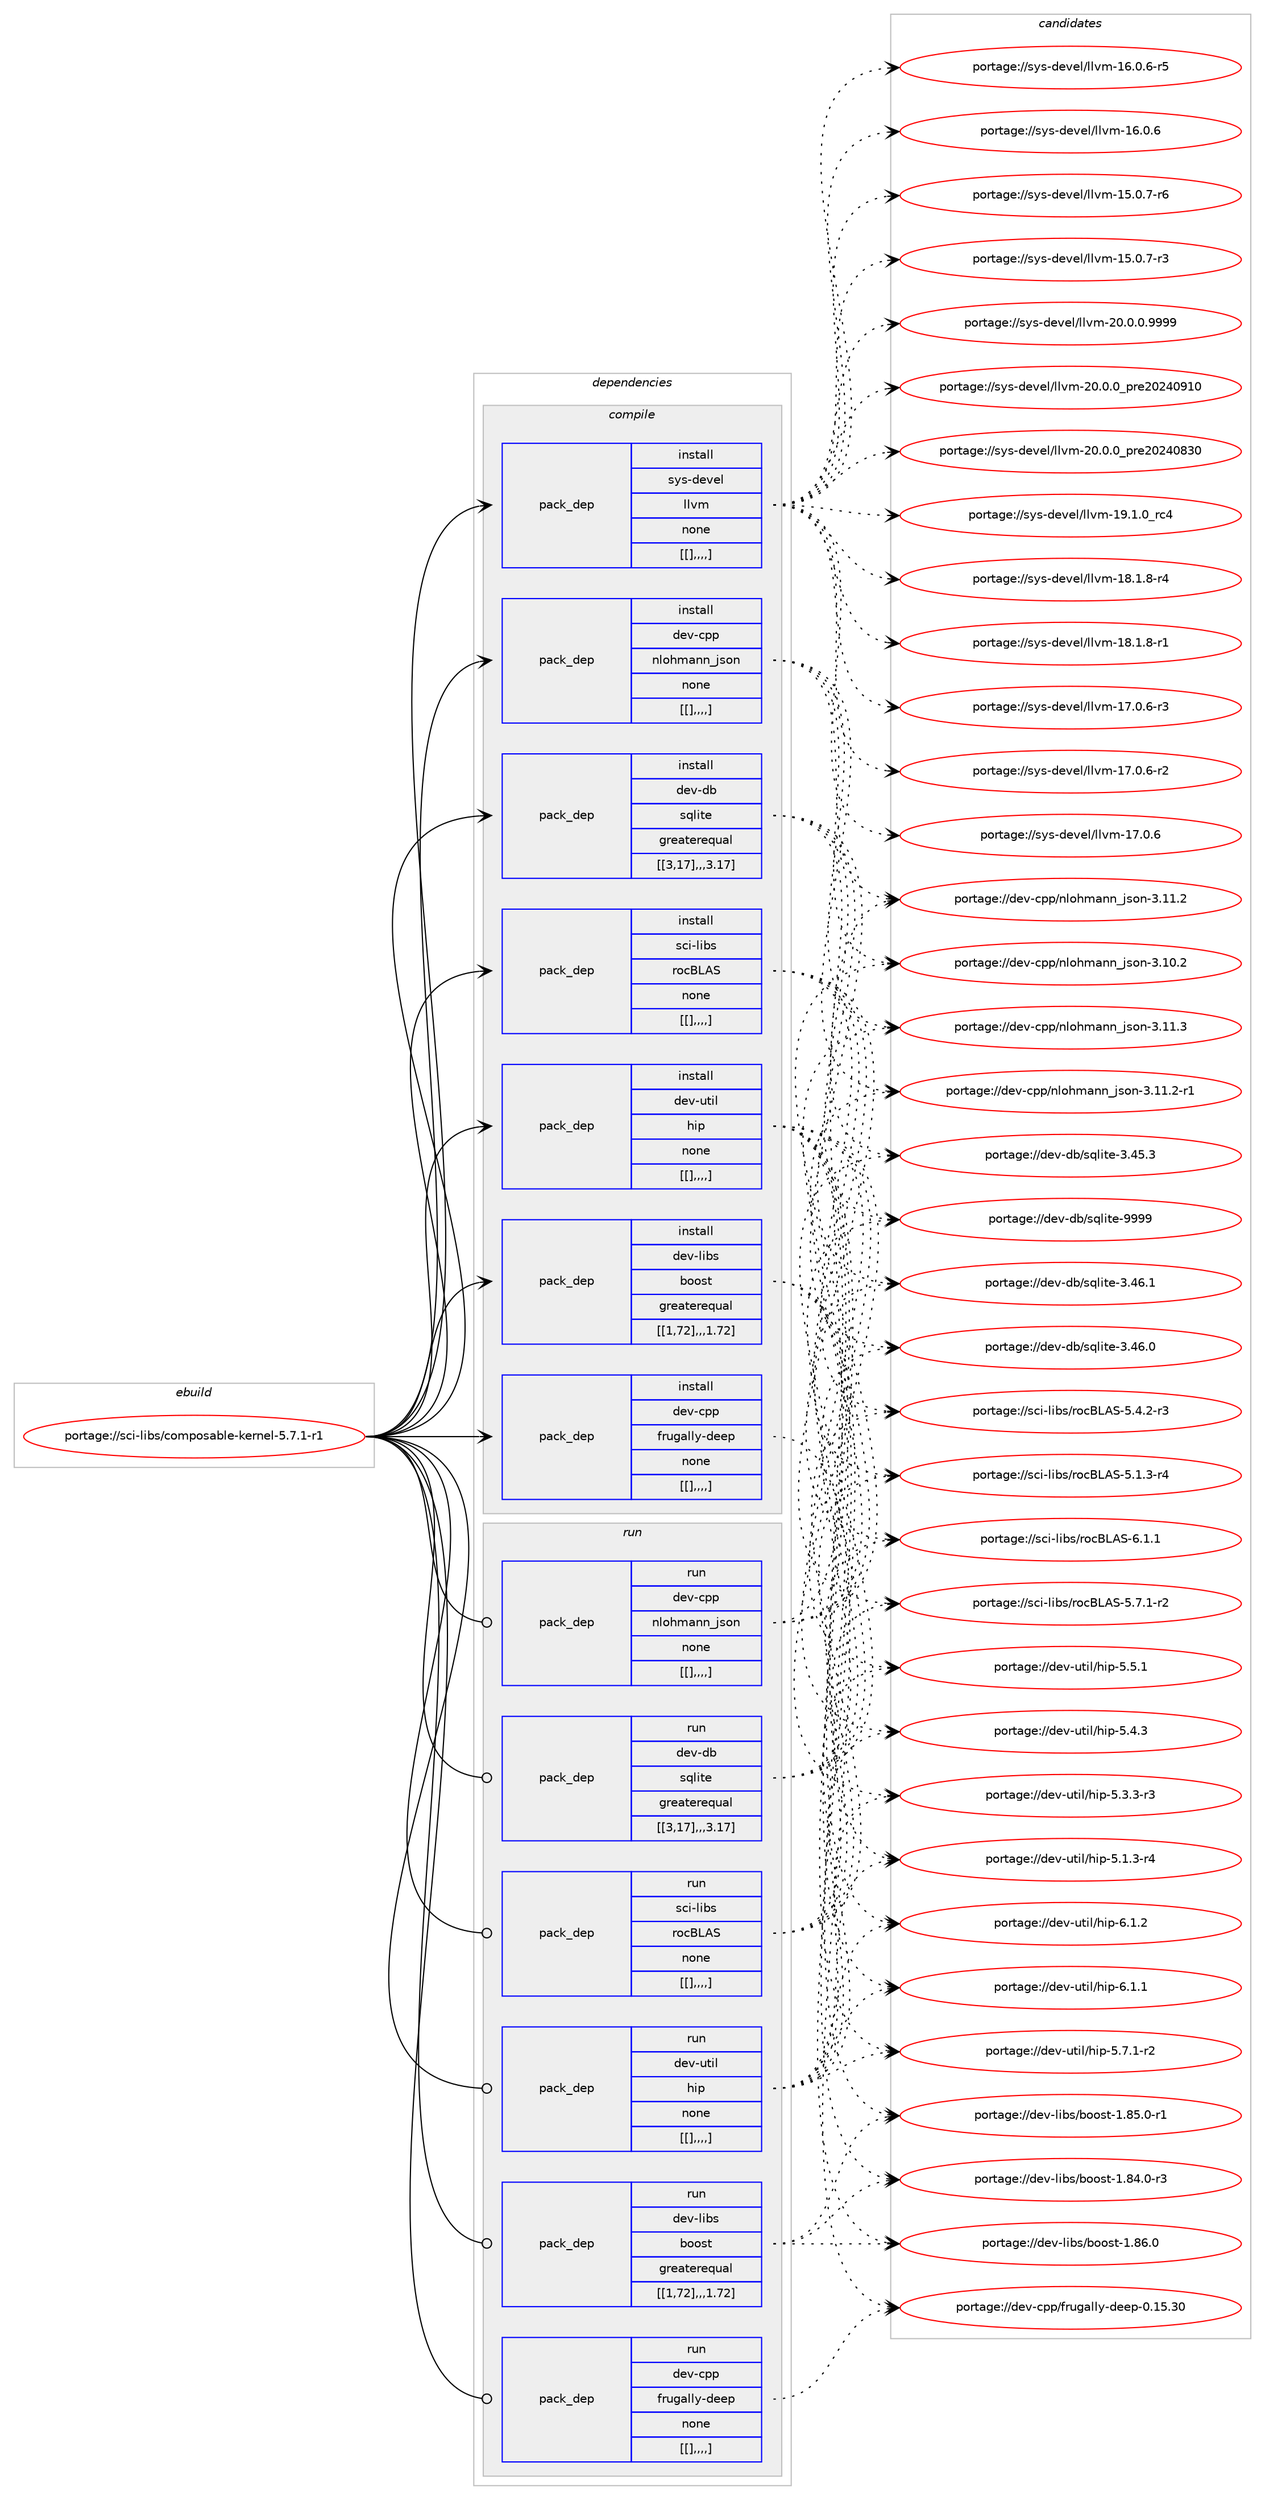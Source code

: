 digraph prolog {

# *************
# Graph options
# *************

newrank=true;
concentrate=true;
compound=true;
graph [rankdir=LR,fontname=Helvetica,fontsize=10,ranksep=1.5];#, ranksep=2.5, nodesep=0.2];
edge  [arrowhead=vee];
node  [fontname=Helvetica,fontsize=10];

# **********
# The ebuild
# **********

subgraph cluster_leftcol {
color=gray;
label=<<i>ebuild</i>>;
id [label="portage://sci-libs/composable-kernel-5.7.1-r1", color=red, width=4, href="../sci-libs/composable-kernel-5.7.1-r1.svg"];
}

# ****************
# The dependencies
# ****************

subgraph cluster_midcol {
color=gray;
label=<<i>dependencies</i>>;
subgraph cluster_compile {
fillcolor="#eeeeee";
style=filled;
label=<<i>compile</i>>;
subgraph pack303817 {
dependency416386 [label=<<TABLE BORDER="0" CELLBORDER="1" CELLSPACING="0" CELLPADDING="4" WIDTH="220"><TR><TD ROWSPAN="6" CELLPADDING="30">pack_dep</TD></TR><TR><TD WIDTH="110">install</TD></TR><TR><TD>dev-cpp</TD></TR><TR><TD>frugally-deep</TD></TR><TR><TD>none</TD></TR><TR><TD>[[],,,,]</TD></TR></TABLE>>, shape=none, color=blue];
}
id:e -> dependency416386:w [weight=20,style="solid",arrowhead="vee"];
subgraph pack303818 {
dependency416387 [label=<<TABLE BORDER="0" CELLBORDER="1" CELLSPACING="0" CELLPADDING="4" WIDTH="220"><TR><TD ROWSPAN="6" CELLPADDING="30">pack_dep</TD></TR><TR><TD WIDTH="110">install</TD></TR><TR><TD>dev-cpp</TD></TR><TR><TD>nlohmann_json</TD></TR><TR><TD>none</TD></TR><TR><TD>[[],,,,]</TD></TR></TABLE>>, shape=none, color=blue];
}
id:e -> dependency416387:w [weight=20,style="solid",arrowhead="vee"];
subgraph pack303819 {
dependency416388 [label=<<TABLE BORDER="0" CELLBORDER="1" CELLSPACING="0" CELLPADDING="4" WIDTH="220"><TR><TD ROWSPAN="6" CELLPADDING="30">pack_dep</TD></TR><TR><TD WIDTH="110">install</TD></TR><TR><TD>dev-db</TD></TR><TR><TD>sqlite</TD></TR><TR><TD>greaterequal</TD></TR><TR><TD>[[3,17],,,3.17]</TD></TR></TABLE>>, shape=none, color=blue];
}
id:e -> dependency416388:w [weight=20,style="solid",arrowhead="vee"];
subgraph pack303820 {
dependency416389 [label=<<TABLE BORDER="0" CELLBORDER="1" CELLSPACING="0" CELLPADDING="4" WIDTH="220"><TR><TD ROWSPAN="6" CELLPADDING="30">pack_dep</TD></TR><TR><TD WIDTH="110">install</TD></TR><TR><TD>dev-libs</TD></TR><TR><TD>boost</TD></TR><TR><TD>greaterequal</TD></TR><TR><TD>[[1,72],,,1.72]</TD></TR></TABLE>>, shape=none, color=blue];
}
id:e -> dependency416389:w [weight=20,style="solid",arrowhead="vee"];
subgraph pack303821 {
dependency416390 [label=<<TABLE BORDER="0" CELLBORDER="1" CELLSPACING="0" CELLPADDING="4" WIDTH="220"><TR><TD ROWSPAN="6" CELLPADDING="30">pack_dep</TD></TR><TR><TD WIDTH="110">install</TD></TR><TR><TD>dev-util</TD></TR><TR><TD>hip</TD></TR><TR><TD>none</TD></TR><TR><TD>[[],,,,]</TD></TR></TABLE>>, shape=none, color=blue];
}
id:e -> dependency416390:w [weight=20,style="solid",arrowhead="vee"];
subgraph pack303822 {
dependency416391 [label=<<TABLE BORDER="0" CELLBORDER="1" CELLSPACING="0" CELLPADDING="4" WIDTH="220"><TR><TD ROWSPAN="6" CELLPADDING="30">pack_dep</TD></TR><TR><TD WIDTH="110">install</TD></TR><TR><TD>sci-libs</TD></TR><TR><TD>rocBLAS</TD></TR><TR><TD>none</TD></TR><TR><TD>[[],,,,]</TD></TR></TABLE>>, shape=none, color=blue];
}
id:e -> dependency416391:w [weight=20,style="solid",arrowhead="vee"];
subgraph pack303823 {
dependency416392 [label=<<TABLE BORDER="0" CELLBORDER="1" CELLSPACING="0" CELLPADDING="4" WIDTH="220"><TR><TD ROWSPAN="6" CELLPADDING="30">pack_dep</TD></TR><TR><TD WIDTH="110">install</TD></TR><TR><TD>sys-devel</TD></TR><TR><TD>llvm</TD></TR><TR><TD>none</TD></TR><TR><TD>[[],,,,]</TD></TR></TABLE>>, shape=none, color=blue];
}
id:e -> dependency416392:w [weight=20,style="solid",arrowhead="vee"];
}
subgraph cluster_compileandrun {
fillcolor="#eeeeee";
style=filled;
label=<<i>compile and run</i>>;
}
subgraph cluster_run {
fillcolor="#eeeeee";
style=filled;
label=<<i>run</i>>;
subgraph pack303824 {
dependency416393 [label=<<TABLE BORDER="0" CELLBORDER="1" CELLSPACING="0" CELLPADDING="4" WIDTH="220"><TR><TD ROWSPAN="6" CELLPADDING="30">pack_dep</TD></TR><TR><TD WIDTH="110">run</TD></TR><TR><TD>dev-cpp</TD></TR><TR><TD>frugally-deep</TD></TR><TR><TD>none</TD></TR><TR><TD>[[],,,,]</TD></TR></TABLE>>, shape=none, color=blue];
}
id:e -> dependency416393:w [weight=20,style="solid",arrowhead="odot"];
subgraph pack303825 {
dependency416394 [label=<<TABLE BORDER="0" CELLBORDER="1" CELLSPACING="0" CELLPADDING="4" WIDTH="220"><TR><TD ROWSPAN="6" CELLPADDING="30">pack_dep</TD></TR><TR><TD WIDTH="110">run</TD></TR><TR><TD>dev-cpp</TD></TR><TR><TD>nlohmann_json</TD></TR><TR><TD>none</TD></TR><TR><TD>[[],,,,]</TD></TR></TABLE>>, shape=none, color=blue];
}
id:e -> dependency416394:w [weight=20,style="solid",arrowhead="odot"];
subgraph pack303826 {
dependency416395 [label=<<TABLE BORDER="0" CELLBORDER="1" CELLSPACING="0" CELLPADDING="4" WIDTH="220"><TR><TD ROWSPAN="6" CELLPADDING="30">pack_dep</TD></TR><TR><TD WIDTH="110">run</TD></TR><TR><TD>dev-db</TD></TR><TR><TD>sqlite</TD></TR><TR><TD>greaterequal</TD></TR><TR><TD>[[3,17],,,3.17]</TD></TR></TABLE>>, shape=none, color=blue];
}
id:e -> dependency416395:w [weight=20,style="solid",arrowhead="odot"];
subgraph pack303827 {
dependency416396 [label=<<TABLE BORDER="0" CELLBORDER="1" CELLSPACING="0" CELLPADDING="4" WIDTH="220"><TR><TD ROWSPAN="6" CELLPADDING="30">pack_dep</TD></TR><TR><TD WIDTH="110">run</TD></TR><TR><TD>dev-libs</TD></TR><TR><TD>boost</TD></TR><TR><TD>greaterequal</TD></TR><TR><TD>[[1,72],,,1.72]</TD></TR></TABLE>>, shape=none, color=blue];
}
id:e -> dependency416396:w [weight=20,style="solid",arrowhead="odot"];
subgraph pack303828 {
dependency416397 [label=<<TABLE BORDER="0" CELLBORDER="1" CELLSPACING="0" CELLPADDING="4" WIDTH="220"><TR><TD ROWSPAN="6" CELLPADDING="30">pack_dep</TD></TR><TR><TD WIDTH="110">run</TD></TR><TR><TD>dev-util</TD></TR><TR><TD>hip</TD></TR><TR><TD>none</TD></TR><TR><TD>[[],,,,]</TD></TR></TABLE>>, shape=none, color=blue];
}
id:e -> dependency416397:w [weight=20,style="solid",arrowhead="odot"];
subgraph pack303829 {
dependency416398 [label=<<TABLE BORDER="0" CELLBORDER="1" CELLSPACING="0" CELLPADDING="4" WIDTH="220"><TR><TD ROWSPAN="6" CELLPADDING="30">pack_dep</TD></TR><TR><TD WIDTH="110">run</TD></TR><TR><TD>sci-libs</TD></TR><TR><TD>rocBLAS</TD></TR><TR><TD>none</TD></TR><TR><TD>[[],,,,]</TD></TR></TABLE>>, shape=none, color=blue];
}
id:e -> dependency416398:w [weight=20,style="solid",arrowhead="odot"];
}
}

# **************
# The candidates
# **************

subgraph cluster_choices {
rank=same;
color=gray;
label=<<i>candidates</i>>;

subgraph choice303817 {
color=black;
nodesep=1;
choice10010111845991121124710211411710397108108121451001011011124548464953465148 [label="portage://dev-cpp/frugally-deep-0.15.30", color=red, width=4,href="../dev-cpp/frugally-deep-0.15.30.svg"];
dependency416386:e -> choice10010111845991121124710211411710397108108121451001011011124548464953465148:w [style=dotted,weight="100"];
}
subgraph choice303818 {
color=black;
nodesep=1;
choice100101118459911211247110108111104109971101109510611511111045514649494651 [label="portage://dev-cpp/nlohmann_json-3.11.3", color=red, width=4,href="../dev-cpp/nlohmann_json-3.11.3.svg"];
choice1001011184599112112471101081111041099711011095106115111110455146494946504511449 [label="portage://dev-cpp/nlohmann_json-3.11.2-r1", color=red, width=4,href="../dev-cpp/nlohmann_json-3.11.2-r1.svg"];
choice100101118459911211247110108111104109971101109510611511111045514649494650 [label="portage://dev-cpp/nlohmann_json-3.11.2", color=red, width=4,href="../dev-cpp/nlohmann_json-3.11.2.svg"];
choice100101118459911211247110108111104109971101109510611511111045514649484650 [label="portage://dev-cpp/nlohmann_json-3.10.2", color=red, width=4,href="../dev-cpp/nlohmann_json-3.10.2.svg"];
dependency416387:e -> choice100101118459911211247110108111104109971101109510611511111045514649494651:w [style=dotted,weight="100"];
dependency416387:e -> choice1001011184599112112471101081111041099711011095106115111110455146494946504511449:w [style=dotted,weight="100"];
dependency416387:e -> choice100101118459911211247110108111104109971101109510611511111045514649494650:w [style=dotted,weight="100"];
dependency416387:e -> choice100101118459911211247110108111104109971101109510611511111045514649484650:w [style=dotted,weight="100"];
}
subgraph choice303819 {
color=black;
nodesep=1;
choice1001011184510098471151131081051161014557575757 [label="portage://dev-db/sqlite-9999", color=red, width=4,href="../dev-db/sqlite-9999.svg"];
choice10010111845100984711511310810511610145514652544649 [label="portage://dev-db/sqlite-3.46.1", color=red, width=4,href="../dev-db/sqlite-3.46.1.svg"];
choice10010111845100984711511310810511610145514652544648 [label="portage://dev-db/sqlite-3.46.0", color=red, width=4,href="../dev-db/sqlite-3.46.0.svg"];
choice10010111845100984711511310810511610145514652534651 [label="portage://dev-db/sqlite-3.45.3", color=red, width=4,href="../dev-db/sqlite-3.45.3.svg"];
dependency416388:e -> choice1001011184510098471151131081051161014557575757:w [style=dotted,weight="100"];
dependency416388:e -> choice10010111845100984711511310810511610145514652544649:w [style=dotted,weight="100"];
dependency416388:e -> choice10010111845100984711511310810511610145514652544648:w [style=dotted,weight="100"];
dependency416388:e -> choice10010111845100984711511310810511610145514652534651:w [style=dotted,weight="100"];
}
subgraph choice303820 {
color=black;
nodesep=1;
choice1001011184510810598115479811111111511645494656544648 [label="portage://dev-libs/boost-1.86.0", color=red, width=4,href="../dev-libs/boost-1.86.0.svg"];
choice10010111845108105981154798111111115116454946565346484511449 [label="portage://dev-libs/boost-1.85.0-r1", color=red, width=4,href="../dev-libs/boost-1.85.0-r1.svg"];
choice10010111845108105981154798111111115116454946565246484511451 [label="portage://dev-libs/boost-1.84.0-r3", color=red, width=4,href="../dev-libs/boost-1.84.0-r3.svg"];
dependency416389:e -> choice1001011184510810598115479811111111511645494656544648:w [style=dotted,weight="100"];
dependency416389:e -> choice10010111845108105981154798111111115116454946565346484511449:w [style=dotted,weight="100"];
dependency416389:e -> choice10010111845108105981154798111111115116454946565246484511451:w [style=dotted,weight="100"];
}
subgraph choice303821 {
color=black;
nodesep=1;
choice1001011184511711610510847104105112455446494650 [label="portage://dev-util/hip-6.1.2", color=red, width=4,href="../dev-util/hip-6.1.2.svg"];
choice1001011184511711610510847104105112455446494649 [label="portage://dev-util/hip-6.1.1", color=red, width=4,href="../dev-util/hip-6.1.1.svg"];
choice10010111845117116105108471041051124553465546494511450 [label="portage://dev-util/hip-5.7.1-r2", color=red, width=4,href="../dev-util/hip-5.7.1-r2.svg"];
choice1001011184511711610510847104105112455346534649 [label="portage://dev-util/hip-5.5.1", color=red, width=4,href="../dev-util/hip-5.5.1.svg"];
choice1001011184511711610510847104105112455346524651 [label="portage://dev-util/hip-5.4.3", color=red, width=4,href="../dev-util/hip-5.4.3.svg"];
choice10010111845117116105108471041051124553465146514511451 [label="portage://dev-util/hip-5.3.3-r3", color=red, width=4,href="../dev-util/hip-5.3.3-r3.svg"];
choice10010111845117116105108471041051124553464946514511452 [label="portage://dev-util/hip-5.1.3-r4", color=red, width=4,href="../dev-util/hip-5.1.3-r4.svg"];
dependency416390:e -> choice1001011184511711610510847104105112455446494650:w [style=dotted,weight="100"];
dependency416390:e -> choice1001011184511711610510847104105112455446494649:w [style=dotted,weight="100"];
dependency416390:e -> choice10010111845117116105108471041051124553465546494511450:w [style=dotted,weight="100"];
dependency416390:e -> choice1001011184511711610510847104105112455346534649:w [style=dotted,weight="100"];
dependency416390:e -> choice1001011184511711610510847104105112455346524651:w [style=dotted,weight="100"];
dependency416390:e -> choice10010111845117116105108471041051124553465146514511451:w [style=dotted,weight="100"];
dependency416390:e -> choice10010111845117116105108471041051124553464946514511452:w [style=dotted,weight="100"];
}
subgraph choice303822 {
color=black;
nodesep=1;
choice115991054510810598115471141119966766583455446494649 [label="portage://sci-libs/rocBLAS-6.1.1", color=red, width=4,href="../sci-libs/rocBLAS-6.1.1.svg"];
choice1159910545108105981154711411199667665834553465546494511450 [label="portage://sci-libs/rocBLAS-5.7.1-r2", color=red, width=4,href="../sci-libs/rocBLAS-5.7.1-r2.svg"];
choice1159910545108105981154711411199667665834553465246504511451 [label="portage://sci-libs/rocBLAS-5.4.2-r3", color=red, width=4,href="../sci-libs/rocBLAS-5.4.2-r3.svg"];
choice1159910545108105981154711411199667665834553464946514511452 [label="portage://sci-libs/rocBLAS-5.1.3-r4", color=red, width=4,href="../sci-libs/rocBLAS-5.1.3-r4.svg"];
dependency416391:e -> choice115991054510810598115471141119966766583455446494649:w [style=dotted,weight="100"];
dependency416391:e -> choice1159910545108105981154711411199667665834553465546494511450:w [style=dotted,weight="100"];
dependency416391:e -> choice1159910545108105981154711411199667665834553465246504511451:w [style=dotted,weight="100"];
dependency416391:e -> choice1159910545108105981154711411199667665834553464946514511452:w [style=dotted,weight="100"];
}
subgraph choice303823 {
color=black;
nodesep=1;
choice1151211154510010111810110847108108118109455048464846484657575757 [label="portage://sys-devel/llvm-20.0.0.9999", color=red, width=4,href="../sys-devel/llvm-20.0.0.9999.svg"];
choice115121115451001011181011084710810811810945504846484648951121141015048505248574948 [label="portage://sys-devel/llvm-20.0.0_pre20240910", color=red, width=4,href="../sys-devel/llvm-20.0.0_pre20240910.svg"];
choice115121115451001011181011084710810811810945504846484648951121141015048505248565148 [label="portage://sys-devel/llvm-20.0.0_pre20240830", color=red, width=4,href="../sys-devel/llvm-20.0.0_pre20240830.svg"];
choice115121115451001011181011084710810811810945495746494648951149952 [label="portage://sys-devel/llvm-19.1.0_rc4", color=red, width=4,href="../sys-devel/llvm-19.1.0_rc4.svg"];
choice1151211154510010111810110847108108118109454956464946564511452 [label="portage://sys-devel/llvm-18.1.8-r4", color=red, width=4,href="../sys-devel/llvm-18.1.8-r4.svg"];
choice1151211154510010111810110847108108118109454956464946564511449 [label="portage://sys-devel/llvm-18.1.8-r1", color=red, width=4,href="../sys-devel/llvm-18.1.8-r1.svg"];
choice1151211154510010111810110847108108118109454955464846544511451 [label="portage://sys-devel/llvm-17.0.6-r3", color=red, width=4,href="../sys-devel/llvm-17.0.6-r3.svg"];
choice1151211154510010111810110847108108118109454955464846544511450 [label="portage://sys-devel/llvm-17.0.6-r2", color=red, width=4,href="../sys-devel/llvm-17.0.6-r2.svg"];
choice115121115451001011181011084710810811810945495546484654 [label="portage://sys-devel/llvm-17.0.6", color=red, width=4,href="../sys-devel/llvm-17.0.6.svg"];
choice1151211154510010111810110847108108118109454954464846544511453 [label="portage://sys-devel/llvm-16.0.6-r5", color=red, width=4,href="../sys-devel/llvm-16.0.6-r5.svg"];
choice115121115451001011181011084710810811810945495446484654 [label="portage://sys-devel/llvm-16.0.6", color=red, width=4,href="../sys-devel/llvm-16.0.6.svg"];
choice1151211154510010111810110847108108118109454953464846554511454 [label="portage://sys-devel/llvm-15.0.7-r6", color=red, width=4,href="../sys-devel/llvm-15.0.7-r6.svg"];
choice1151211154510010111810110847108108118109454953464846554511451 [label="portage://sys-devel/llvm-15.0.7-r3", color=red, width=4,href="../sys-devel/llvm-15.0.7-r3.svg"];
dependency416392:e -> choice1151211154510010111810110847108108118109455048464846484657575757:w [style=dotted,weight="100"];
dependency416392:e -> choice115121115451001011181011084710810811810945504846484648951121141015048505248574948:w [style=dotted,weight="100"];
dependency416392:e -> choice115121115451001011181011084710810811810945504846484648951121141015048505248565148:w [style=dotted,weight="100"];
dependency416392:e -> choice115121115451001011181011084710810811810945495746494648951149952:w [style=dotted,weight="100"];
dependency416392:e -> choice1151211154510010111810110847108108118109454956464946564511452:w [style=dotted,weight="100"];
dependency416392:e -> choice1151211154510010111810110847108108118109454956464946564511449:w [style=dotted,weight="100"];
dependency416392:e -> choice1151211154510010111810110847108108118109454955464846544511451:w [style=dotted,weight="100"];
dependency416392:e -> choice1151211154510010111810110847108108118109454955464846544511450:w [style=dotted,weight="100"];
dependency416392:e -> choice115121115451001011181011084710810811810945495546484654:w [style=dotted,weight="100"];
dependency416392:e -> choice1151211154510010111810110847108108118109454954464846544511453:w [style=dotted,weight="100"];
dependency416392:e -> choice115121115451001011181011084710810811810945495446484654:w [style=dotted,weight="100"];
dependency416392:e -> choice1151211154510010111810110847108108118109454953464846554511454:w [style=dotted,weight="100"];
dependency416392:e -> choice1151211154510010111810110847108108118109454953464846554511451:w [style=dotted,weight="100"];
}
subgraph choice303824 {
color=black;
nodesep=1;
choice10010111845991121124710211411710397108108121451001011011124548464953465148 [label="portage://dev-cpp/frugally-deep-0.15.30", color=red, width=4,href="../dev-cpp/frugally-deep-0.15.30.svg"];
dependency416393:e -> choice10010111845991121124710211411710397108108121451001011011124548464953465148:w [style=dotted,weight="100"];
}
subgraph choice303825 {
color=black;
nodesep=1;
choice100101118459911211247110108111104109971101109510611511111045514649494651 [label="portage://dev-cpp/nlohmann_json-3.11.3", color=red, width=4,href="../dev-cpp/nlohmann_json-3.11.3.svg"];
choice1001011184599112112471101081111041099711011095106115111110455146494946504511449 [label="portage://dev-cpp/nlohmann_json-3.11.2-r1", color=red, width=4,href="../dev-cpp/nlohmann_json-3.11.2-r1.svg"];
choice100101118459911211247110108111104109971101109510611511111045514649494650 [label="portage://dev-cpp/nlohmann_json-3.11.2", color=red, width=4,href="../dev-cpp/nlohmann_json-3.11.2.svg"];
choice100101118459911211247110108111104109971101109510611511111045514649484650 [label="portage://dev-cpp/nlohmann_json-3.10.2", color=red, width=4,href="../dev-cpp/nlohmann_json-3.10.2.svg"];
dependency416394:e -> choice100101118459911211247110108111104109971101109510611511111045514649494651:w [style=dotted,weight="100"];
dependency416394:e -> choice1001011184599112112471101081111041099711011095106115111110455146494946504511449:w [style=dotted,weight="100"];
dependency416394:e -> choice100101118459911211247110108111104109971101109510611511111045514649494650:w [style=dotted,weight="100"];
dependency416394:e -> choice100101118459911211247110108111104109971101109510611511111045514649484650:w [style=dotted,weight="100"];
}
subgraph choice303826 {
color=black;
nodesep=1;
choice1001011184510098471151131081051161014557575757 [label="portage://dev-db/sqlite-9999", color=red, width=4,href="../dev-db/sqlite-9999.svg"];
choice10010111845100984711511310810511610145514652544649 [label="portage://dev-db/sqlite-3.46.1", color=red, width=4,href="../dev-db/sqlite-3.46.1.svg"];
choice10010111845100984711511310810511610145514652544648 [label="portage://dev-db/sqlite-3.46.0", color=red, width=4,href="../dev-db/sqlite-3.46.0.svg"];
choice10010111845100984711511310810511610145514652534651 [label="portage://dev-db/sqlite-3.45.3", color=red, width=4,href="../dev-db/sqlite-3.45.3.svg"];
dependency416395:e -> choice1001011184510098471151131081051161014557575757:w [style=dotted,weight="100"];
dependency416395:e -> choice10010111845100984711511310810511610145514652544649:w [style=dotted,weight="100"];
dependency416395:e -> choice10010111845100984711511310810511610145514652544648:w [style=dotted,weight="100"];
dependency416395:e -> choice10010111845100984711511310810511610145514652534651:w [style=dotted,weight="100"];
}
subgraph choice303827 {
color=black;
nodesep=1;
choice1001011184510810598115479811111111511645494656544648 [label="portage://dev-libs/boost-1.86.0", color=red, width=4,href="../dev-libs/boost-1.86.0.svg"];
choice10010111845108105981154798111111115116454946565346484511449 [label="portage://dev-libs/boost-1.85.0-r1", color=red, width=4,href="../dev-libs/boost-1.85.0-r1.svg"];
choice10010111845108105981154798111111115116454946565246484511451 [label="portage://dev-libs/boost-1.84.0-r3", color=red, width=4,href="../dev-libs/boost-1.84.0-r3.svg"];
dependency416396:e -> choice1001011184510810598115479811111111511645494656544648:w [style=dotted,weight="100"];
dependency416396:e -> choice10010111845108105981154798111111115116454946565346484511449:w [style=dotted,weight="100"];
dependency416396:e -> choice10010111845108105981154798111111115116454946565246484511451:w [style=dotted,weight="100"];
}
subgraph choice303828 {
color=black;
nodesep=1;
choice1001011184511711610510847104105112455446494650 [label="portage://dev-util/hip-6.1.2", color=red, width=4,href="../dev-util/hip-6.1.2.svg"];
choice1001011184511711610510847104105112455446494649 [label="portage://dev-util/hip-6.1.1", color=red, width=4,href="../dev-util/hip-6.1.1.svg"];
choice10010111845117116105108471041051124553465546494511450 [label="portage://dev-util/hip-5.7.1-r2", color=red, width=4,href="../dev-util/hip-5.7.1-r2.svg"];
choice1001011184511711610510847104105112455346534649 [label="portage://dev-util/hip-5.5.1", color=red, width=4,href="../dev-util/hip-5.5.1.svg"];
choice1001011184511711610510847104105112455346524651 [label="portage://dev-util/hip-5.4.3", color=red, width=4,href="../dev-util/hip-5.4.3.svg"];
choice10010111845117116105108471041051124553465146514511451 [label="portage://dev-util/hip-5.3.3-r3", color=red, width=4,href="../dev-util/hip-5.3.3-r3.svg"];
choice10010111845117116105108471041051124553464946514511452 [label="portage://dev-util/hip-5.1.3-r4", color=red, width=4,href="../dev-util/hip-5.1.3-r4.svg"];
dependency416397:e -> choice1001011184511711610510847104105112455446494650:w [style=dotted,weight="100"];
dependency416397:e -> choice1001011184511711610510847104105112455446494649:w [style=dotted,weight="100"];
dependency416397:e -> choice10010111845117116105108471041051124553465546494511450:w [style=dotted,weight="100"];
dependency416397:e -> choice1001011184511711610510847104105112455346534649:w [style=dotted,weight="100"];
dependency416397:e -> choice1001011184511711610510847104105112455346524651:w [style=dotted,weight="100"];
dependency416397:e -> choice10010111845117116105108471041051124553465146514511451:w [style=dotted,weight="100"];
dependency416397:e -> choice10010111845117116105108471041051124553464946514511452:w [style=dotted,weight="100"];
}
subgraph choice303829 {
color=black;
nodesep=1;
choice115991054510810598115471141119966766583455446494649 [label="portage://sci-libs/rocBLAS-6.1.1", color=red, width=4,href="../sci-libs/rocBLAS-6.1.1.svg"];
choice1159910545108105981154711411199667665834553465546494511450 [label="portage://sci-libs/rocBLAS-5.7.1-r2", color=red, width=4,href="../sci-libs/rocBLAS-5.7.1-r2.svg"];
choice1159910545108105981154711411199667665834553465246504511451 [label="portage://sci-libs/rocBLAS-5.4.2-r3", color=red, width=4,href="../sci-libs/rocBLAS-5.4.2-r3.svg"];
choice1159910545108105981154711411199667665834553464946514511452 [label="portage://sci-libs/rocBLAS-5.1.3-r4", color=red, width=4,href="../sci-libs/rocBLAS-5.1.3-r4.svg"];
dependency416398:e -> choice115991054510810598115471141119966766583455446494649:w [style=dotted,weight="100"];
dependency416398:e -> choice1159910545108105981154711411199667665834553465546494511450:w [style=dotted,weight="100"];
dependency416398:e -> choice1159910545108105981154711411199667665834553465246504511451:w [style=dotted,weight="100"];
dependency416398:e -> choice1159910545108105981154711411199667665834553464946514511452:w [style=dotted,weight="100"];
}
}

}

